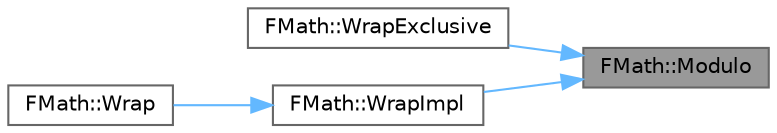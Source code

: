 digraph "FMath::Modulo"
{
 // INTERACTIVE_SVG=YES
 // LATEX_PDF_SIZE
  bgcolor="transparent";
  edge [fontname=Helvetica,fontsize=10,labelfontname=Helvetica,labelfontsize=10];
  node [fontname=Helvetica,fontsize=10,shape=box,height=0.2,width=0.4];
  rankdir="RL";
  Node1 [id="Node000001",label="FMath::Modulo",height=0.2,width=0.4,color="gray40", fillcolor="grey60", style="filled", fontcolor="black",tooltip=" "];
  Node1 -> Node2 [id="edge1_Node000001_Node000002",dir="back",color="steelblue1",style="solid",tooltip=" "];
  Node2 [id="Node000002",label="FMath::WrapExclusive",height=0.2,width=0.4,color="grey40", fillcolor="white", style="filled",URL="$dc/d20/structFMath.html#a042405665f8fd4aa3b962322467bc68f",tooltip="Wraps X to be between Min and Max, exclusive."];
  Node1 -> Node3 [id="edge2_Node000001_Node000003",dir="back",color="steelblue1",style="solid",tooltip=" "];
  Node3 [id="Node000003",label="FMath::WrapImpl",height=0.2,width=0.4,color="grey40", fillcolor="white", style="filled",URL="$dc/d20/structFMath.html#a9b6ff8289e8f1875c3795c5599d0ecc7",tooltip=" "];
  Node3 -> Node4 [id="edge3_Node000003_Node000004",dir="back",color="steelblue1",style="solid",tooltip=" "];
  Node4 [id="Node000004",label="FMath::Wrap",height=0.2,width=0.4,color="grey40", fillcolor="white", style="filled",URL="$dc/d20/structFMath.html#a8176edcc59edc3454746d6709168abe7",tooltip="Wraps X to be between Min and Max, inclusive."];
}
